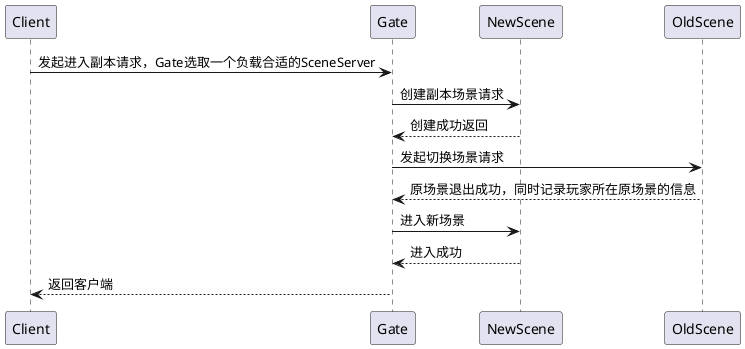 @startuml

Client -> Gate: 发起进入副本请求，Gate选取一个负载合适的SceneServer
Gate -> NewScene: 创建副本场景请求
NewScene--> Gate: 创建成功返回
Gate -> OldScene: 发起切换场景请求
OldScene --> Gate: 原场景退出成功，同时记录玩家所在原场景的信息
Gate-> NewScene: 进入新场景
NewScene --> Gate: 进入成功
Gate --> Client: 返回客户端

@enduml